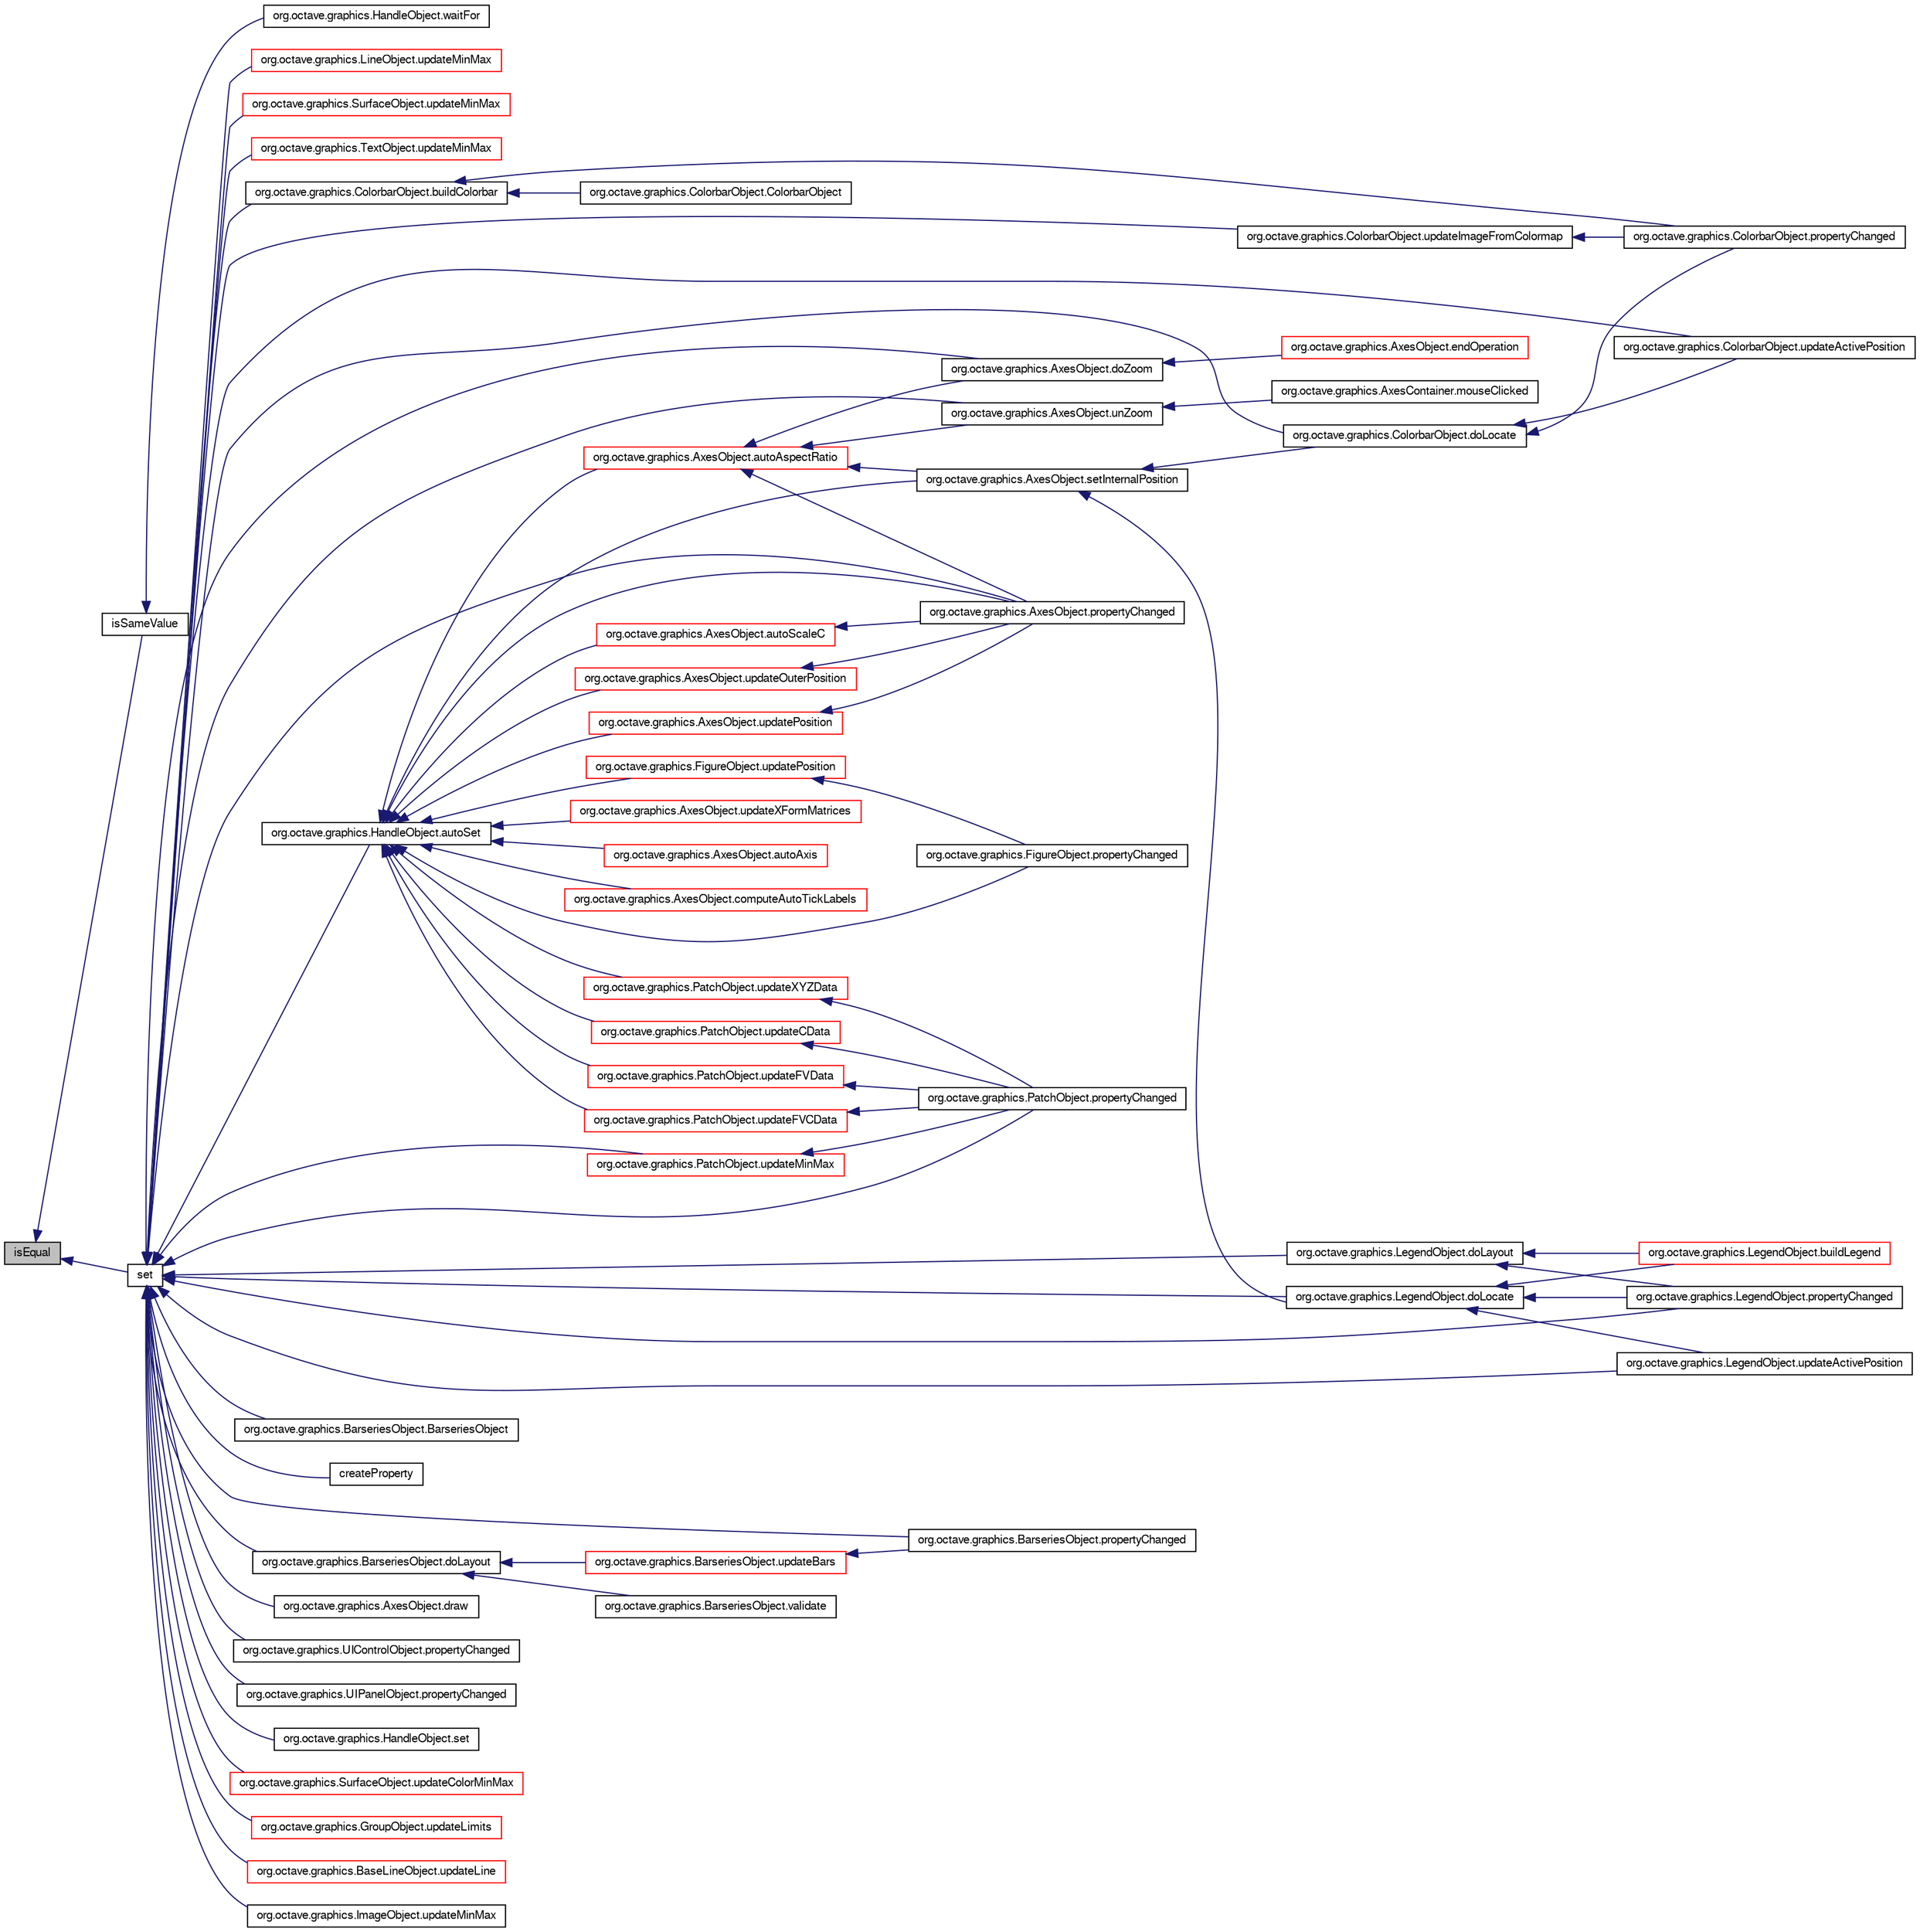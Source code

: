 digraph G
{
  edge [fontname="FreeSans",fontsize="10",labelfontname="FreeSans",labelfontsize="10"];
  node [fontname="FreeSans",fontsize="10",shape=record];
  rankdir="LR";
  Node1 [label="isEqual",height=0.2,width=0.4,color="black", fillcolor="grey75", style="filled" fontcolor="black"];
  Node1 -> Node2 [dir="back",color="midnightblue",fontsize="10",style="solid",fontname="FreeSans"];
  Node2 [label="isSameValue",height=0.2,width=0.4,color="black", fillcolor="white", style="filled",URL="$classorg_1_1octave_1_1graphics_1_1_property.html#a57f1e7099c02300b68e3d4dbd0fecf9c"];
  Node2 -> Node3 [dir="back",color="midnightblue",fontsize="10",style="solid",fontname="FreeSans"];
  Node3 [label="org.octave.graphics.HandleObject.waitFor",height=0.2,width=0.4,color="black", fillcolor="white", style="filled",URL="$classorg_1_1octave_1_1graphics_1_1_handle_object.html#a5c5d4f30302d7d6de182274fcc21dfbc"];
  Node1 -> Node4 [dir="back",color="midnightblue",fontsize="10",style="solid",fontname="FreeSans"];
  Node4 [label="set",height=0.2,width=0.4,color="black", fillcolor="white", style="filled",URL="$classorg_1_1octave_1_1graphics_1_1_property.html#afa1a5457d4b402c51eb58b213de1065f"];
  Node4 -> Node5 [dir="back",color="midnightblue",fontsize="10",style="solid",fontname="FreeSans"];
  Node5 [label="org.octave.graphics.HandleObject.autoSet",height=0.2,width=0.4,color="black", fillcolor="white", style="filled",URL="$classorg_1_1octave_1_1graphics_1_1_handle_object.html#a8d2c5ee6879fc8f2e181270b7ea9e934"];
  Node5 -> Node6 [dir="back",color="midnightblue",fontsize="10",style="solid",fontname="FreeSans"];
  Node6 [label="org.octave.graphics.AxesObject.autoAspectRatio",height=0.2,width=0.4,color="red", fillcolor="white", style="filled",URL="$classorg_1_1octave_1_1graphics_1_1_axes_object.html#a3b96f348814a0162983f78d71d1b38ea"];
  Node6 -> Node7 [dir="back",color="midnightblue",fontsize="10",style="solid",fontname="FreeSans"];
  Node7 [label="org.octave.graphics.AxesObject.doZoom",height=0.2,width=0.4,color="black", fillcolor="white", style="filled",URL="$classorg_1_1octave_1_1graphics_1_1_axes_object.html#ae8c824d97814363fef35b5ed3276d626"];
  Node7 -> Node8 [dir="back",color="midnightblue",fontsize="10",style="solid",fontname="FreeSans"];
  Node8 [label="org.octave.graphics.AxesObject.endOperation",height=0.2,width=0.4,color="red", fillcolor="white", style="filled",URL="$classorg_1_1octave_1_1graphics_1_1_axes_object.html#a5e4f546565f55b188a55cee2548f3bc4"];
  Node6 -> Node9 [dir="back",color="midnightblue",fontsize="10",style="solid",fontname="FreeSans"];
  Node9 [label="org.octave.graphics.AxesObject.propertyChanged",height=0.2,width=0.4,color="black", fillcolor="white", style="filled",URL="$classorg_1_1octave_1_1graphics_1_1_axes_object.html#a15b63fbbc7c3a7ad69eb51e60232e1cb"];
  Node6 -> Node10 [dir="back",color="midnightblue",fontsize="10",style="solid",fontname="FreeSans"];
  Node10 [label="org.octave.graphics.AxesObject.setInternalPosition",height=0.2,width=0.4,color="black", fillcolor="white", style="filled",URL="$classorg_1_1octave_1_1graphics_1_1_axes_object.html#a7623552654335ed9c42976d9f5c79c02"];
  Node10 -> Node11 [dir="back",color="midnightblue",fontsize="10",style="solid",fontname="FreeSans"];
  Node11 [label="org.octave.graphics.ColorbarObject.doLocate",height=0.2,width=0.4,color="black", fillcolor="white", style="filled",URL="$classorg_1_1octave_1_1graphics_1_1_colorbar_object.html#af0ec59e0f5939c1311544166debd60c0"];
  Node11 -> Node12 [dir="back",color="midnightblue",fontsize="10",style="solid",fontname="FreeSans"];
  Node12 [label="org.octave.graphics.ColorbarObject.propertyChanged",height=0.2,width=0.4,color="black", fillcolor="white", style="filled",URL="$classorg_1_1octave_1_1graphics_1_1_colorbar_object.html#a15b63fbbc7c3a7ad69eb51e60232e1cb"];
  Node11 -> Node13 [dir="back",color="midnightblue",fontsize="10",style="solid",fontname="FreeSans"];
  Node13 [label="org.octave.graphics.ColorbarObject.updateActivePosition",height=0.2,width=0.4,color="black", fillcolor="white", style="filled",URL="$classorg_1_1octave_1_1graphics_1_1_colorbar_object.html#ade2f110d5abeb2807c9a26961bf257a0"];
  Node10 -> Node14 [dir="back",color="midnightblue",fontsize="10",style="solid",fontname="FreeSans"];
  Node14 [label="org.octave.graphics.LegendObject.doLocate",height=0.2,width=0.4,color="black", fillcolor="white", style="filled",URL="$classorg_1_1octave_1_1graphics_1_1_legend_object.html#af0ec59e0f5939c1311544166debd60c0"];
  Node14 -> Node15 [dir="back",color="midnightblue",fontsize="10",style="solid",fontname="FreeSans"];
  Node15 [label="org.octave.graphics.LegendObject.buildLegend",height=0.2,width=0.4,color="red", fillcolor="white", style="filled",URL="$classorg_1_1octave_1_1graphics_1_1_legend_object.html#a55d0f84024ef147bc44d045c3f708dcc"];
  Node14 -> Node16 [dir="back",color="midnightblue",fontsize="10",style="solid",fontname="FreeSans"];
  Node16 [label="org.octave.graphics.LegendObject.propertyChanged",height=0.2,width=0.4,color="black", fillcolor="white", style="filled",URL="$classorg_1_1octave_1_1graphics_1_1_legend_object.html#a15b63fbbc7c3a7ad69eb51e60232e1cb"];
  Node14 -> Node17 [dir="back",color="midnightblue",fontsize="10",style="solid",fontname="FreeSans"];
  Node17 [label="org.octave.graphics.LegendObject.updateActivePosition",height=0.2,width=0.4,color="black", fillcolor="white", style="filled",URL="$classorg_1_1octave_1_1graphics_1_1_legend_object.html#ade2f110d5abeb2807c9a26961bf257a0"];
  Node6 -> Node18 [dir="back",color="midnightblue",fontsize="10",style="solid",fontname="FreeSans"];
  Node18 [label="org.octave.graphics.AxesObject.unZoom",height=0.2,width=0.4,color="black", fillcolor="white", style="filled",URL="$classorg_1_1octave_1_1graphics_1_1_axes_object.html#a3808a131f04ccbdf0d1c50f883815dca"];
  Node18 -> Node19 [dir="back",color="midnightblue",fontsize="10",style="solid",fontname="FreeSans"];
  Node19 [label="org.octave.graphics.AxesContainer.mouseClicked",height=0.2,width=0.4,color="black", fillcolor="white", style="filled",URL="$classorg_1_1octave_1_1graphics_1_1_axes_container.html#a45d56bd84238e8b56589dfc732e2b2cf"];
  Node5 -> Node20 [dir="back",color="midnightblue",fontsize="10",style="solid",fontname="FreeSans"];
  Node20 [label="org.octave.graphics.AxesObject.autoAxis",height=0.2,width=0.4,color="red", fillcolor="white", style="filled",URL="$classorg_1_1octave_1_1graphics_1_1_axes_object.html#aa8f75b11e080816b5666a8dd9b7f3bbe"];
  Node5 -> Node21 [dir="back",color="midnightblue",fontsize="10",style="solid",fontname="FreeSans"];
  Node21 [label="org.octave.graphics.AxesObject.autoScaleC",height=0.2,width=0.4,color="red", fillcolor="white", style="filled",URL="$classorg_1_1octave_1_1graphics_1_1_axes_object.html#ac206f5a14be0de4396cd80bf41512b0b"];
  Node21 -> Node9 [dir="back",color="midnightblue",fontsize="10",style="solid",fontname="FreeSans"];
  Node5 -> Node22 [dir="back",color="midnightblue",fontsize="10",style="solid",fontname="FreeSans"];
  Node22 [label="org.octave.graphics.AxesObject.computeAutoTickLabels",height=0.2,width=0.4,color="red", fillcolor="white", style="filled",URL="$classorg_1_1octave_1_1graphics_1_1_axes_object.html#a763ffac5ea21389b906051734236577e"];
  Node5 -> Node23 [dir="back",color="midnightblue",fontsize="10",style="solid",fontname="FreeSans"];
  Node23 [label="org.octave.graphics.FigureObject.propertyChanged",height=0.2,width=0.4,color="black", fillcolor="white", style="filled",URL="$classorg_1_1octave_1_1graphics_1_1_figure_object.html#a15b63fbbc7c3a7ad69eb51e60232e1cb"];
  Node5 -> Node9 [dir="back",color="midnightblue",fontsize="10",style="solid",fontname="FreeSans"];
  Node5 -> Node10 [dir="back",color="midnightblue",fontsize="10",style="solid",fontname="FreeSans"];
  Node5 -> Node24 [dir="back",color="midnightblue",fontsize="10",style="solid",fontname="FreeSans"];
  Node24 [label="org.octave.graphics.PatchObject.updateCData",height=0.2,width=0.4,color="red", fillcolor="white", style="filled",URL="$classorg_1_1octave_1_1graphics_1_1_patch_object.html#ab726cbaa8b924e9f80675a1876ebd3d9"];
  Node24 -> Node25 [dir="back",color="midnightblue",fontsize="10",style="solid",fontname="FreeSans"];
  Node25 [label="org.octave.graphics.PatchObject.propertyChanged",height=0.2,width=0.4,color="black", fillcolor="white", style="filled",URL="$classorg_1_1octave_1_1graphics_1_1_patch_object.html#a15b63fbbc7c3a7ad69eb51e60232e1cb"];
  Node5 -> Node26 [dir="back",color="midnightblue",fontsize="10",style="solid",fontname="FreeSans"];
  Node26 [label="org.octave.graphics.PatchObject.updateFVCData",height=0.2,width=0.4,color="red", fillcolor="white", style="filled",URL="$classorg_1_1octave_1_1graphics_1_1_patch_object.html#afdf655a1927be98c491f938258ff65e2"];
  Node26 -> Node25 [dir="back",color="midnightblue",fontsize="10",style="solid",fontname="FreeSans"];
  Node5 -> Node27 [dir="back",color="midnightblue",fontsize="10",style="solid",fontname="FreeSans"];
  Node27 [label="org.octave.graphics.PatchObject.updateFVData",height=0.2,width=0.4,color="red", fillcolor="white", style="filled",URL="$classorg_1_1octave_1_1graphics_1_1_patch_object.html#a72e1f1a40b0493914712171367ca05ba"];
  Node27 -> Node25 [dir="back",color="midnightblue",fontsize="10",style="solid",fontname="FreeSans"];
  Node5 -> Node28 [dir="back",color="midnightblue",fontsize="10",style="solid",fontname="FreeSans"];
  Node28 [label="org.octave.graphics.AxesObject.updateOuterPosition",height=0.2,width=0.4,color="red", fillcolor="white", style="filled",URL="$classorg_1_1octave_1_1graphics_1_1_axes_object.html#a8fe0a2459edaa25437c87f836a2ec08b"];
  Node28 -> Node9 [dir="back",color="midnightblue",fontsize="10",style="solid",fontname="FreeSans"];
  Node5 -> Node29 [dir="back",color="midnightblue",fontsize="10",style="solid",fontname="FreeSans"];
  Node29 [label="org.octave.graphics.FigureObject.updatePosition",height=0.2,width=0.4,color="red", fillcolor="white", style="filled",URL="$classorg_1_1octave_1_1graphics_1_1_figure_object.html#a37af0b3ac5daed8222a09ab966e57867"];
  Node29 -> Node23 [dir="back",color="midnightblue",fontsize="10",style="solid",fontname="FreeSans"];
  Node5 -> Node30 [dir="back",color="midnightblue",fontsize="10",style="solid",fontname="FreeSans"];
  Node30 [label="org.octave.graphics.AxesObject.updatePosition",height=0.2,width=0.4,color="red", fillcolor="white", style="filled",URL="$classorg_1_1octave_1_1graphics_1_1_axes_object.html#a37af0b3ac5daed8222a09ab966e57867"];
  Node30 -> Node9 [dir="back",color="midnightblue",fontsize="10",style="solid",fontname="FreeSans"];
  Node5 -> Node31 [dir="back",color="midnightblue",fontsize="10",style="solid",fontname="FreeSans"];
  Node31 [label="org.octave.graphics.AxesObject.updateXFormMatrices",height=0.2,width=0.4,color="red", fillcolor="white", style="filled",URL="$classorg_1_1octave_1_1graphics_1_1_axes_object.html#a34754c6f4719a30759b901e99988767d"];
  Node5 -> Node32 [dir="back",color="midnightblue",fontsize="10",style="solid",fontname="FreeSans"];
  Node32 [label="org.octave.graphics.PatchObject.updateXYZData",height=0.2,width=0.4,color="red", fillcolor="white", style="filled",URL="$classorg_1_1octave_1_1graphics_1_1_patch_object.html#ae6ad9a867668095eba91d33655f321db"];
  Node32 -> Node25 [dir="back",color="midnightblue",fontsize="10",style="solid",fontname="FreeSans"];
  Node4 -> Node33 [dir="back",color="midnightblue",fontsize="10",style="solid",fontname="FreeSans"];
  Node33 [label="org.octave.graphics.BarseriesObject.BarseriesObject",height=0.2,width=0.4,color="black", fillcolor="white", style="filled",URL="$classorg_1_1octave_1_1graphics_1_1_barseries_object.html#a50abf61f9991ad3269385b8bcf511738"];
  Node4 -> Node34 [dir="back",color="midnightblue",fontsize="10",style="solid",fontname="FreeSans"];
  Node34 [label="org.octave.graphics.ColorbarObject.buildColorbar",height=0.2,width=0.4,color="black", fillcolor="white", style="filled",URL="$classorg_1_1octave_1_1graphics_1_1_colorbar_object.html#ad7c4335dcdafd88406af75b6478f9cba"];
  Node34 -> Node35 [dir="back",color="midnightblue",fontsize="10",style="solid",fontname="FreeSans"];
  Node35 [label="org.octave.graphics.ColorbarObject.ColorbarObject",height=0.2,width=0.4,color="black", fillcolor="white", style="filled",URL="$classorg_1_1octave_1_1graphics_1_1_colorbar_object.html#a046394702188ee5d3b6354c41d800942"];
  Node34 -> Node12 [dir="back",color="midnightblue",fontsize="10",style="solid",fontname="FreeSans"];
  Node4 -> Node36 [dir="back",color="midnightblue",fontsize="10",style="solid",fontname="FreeSans"];
  Node36 [label="createProperty",height=0.2,width=0.4,color="black", fillcolor="white", style="filled",URL="$classorg_1_1octave_1_1graphics_1_1_property.html#a34e5cdfb0a7c418c7f4c7406d3e4eb19"];
  Node4 -> Node37 [dir="back",color="midnightblue",fontsize="10",style="solid",fontname="FreeSans"];
  Node37 [label="org.octave.graphics.BarseriesObject.doLayout",height=0.2,width=0.4,color="black", fillcolor="white", style="filled",URL="$classorg_1_1octave_1_1graphics_1_1_barseries_object.html#a47e208c762e8bcc4149bd9792d22ff6d"];
  Node37 -> Node38 [dir="back",color="midnightblue",fontsize="10",style="solid",fontname="FreeSans"];
  Node38 [label="org.octave.graphics.BarseriesObject.updateBars",height=0.2,width=0.4,color="red", fillcolor="white", style="filled",URL="$classorg_1_1octave_1_1graphics_1_1_barseries_object.html#a04c92aae0ff7f8ef7d5e8a8c3229d7d0"];
  Node38 -> Node39 [dir="back",color="midnightblue",fontsize="10",style="solid",fontname="FreeSans"];
  Node39 [label="org.octave.graphics.BarseriesObject.propertyChanged",height=0.2,width=0.4,color="black", fillcolor="white", style="filled",URL="$classorg_1_1octave_1_1graphics_1_1_barseries_object.html#a15b63fbbc7c3a7ad69eb51e60232e1cb"];
  Node37 -> Node40 [dir="back",color="midnightblue",fontsize="10",style="solid",fontname="FreeSans"];
  Node40 [label="org.octave.graphics.BarseriesObject.validate",height=0.2,width=0.4,color="black", fillcolor="white", style="filled",URL="$classorg_1_1octave_1_1graphics_1_1_barseries_object.html#a41d45236c37b75848f4b1667a11fb50e"];
  Node4 -> Node41 [dir="back",color="midnightblue",fontsize="10",style="solid",fontname="FreeSans"];
  Node41 [label="org.octave.graphics.LegendObject.doLayout",height=0.2,width=0.4,color="black", fillcolor="white", style="filled",URL="$classorg_1_1octave_1_1graphics_1_1_legend_object.html#abf88fa0b9edf8ede8c6b1bd9e3510d4f"];
  Node41 -> Node15 [dir="back",color="midnightblue",fontsize="10",style="solid",fontname="FreeSans"];
  Node41 -> Node16 [dir="back",color="midnightblue",fontsize="10",style="solid",fontname="FreeSans"];
  Node4 -> Node11 [dir="back",color="midnightblue",fontsize="10",style="solid",fontname="FreeSans"];
  Node4 -> Node14 [dir="back",color="midnightblue",fontsize="10",style="solid",fontname="FreeSans"];
  Node4 -> Node7 [dir="back",color="midnightblue",fontsize="10",style="solid",fontname="FreeSans"];
  Node4 -> Node42 [dir="back",color="midnightblue",fontsize="10",style="solid",fontname="FreeSans"];
  Node42 [label="org.octave.graphics.AxesObject.draw",height=0.2,width=0.4,color="black", fillcolor="white", style="filled",URL="$classorg_1_1octave_1_1graphics_1_1_axes_object.html#ab32dfc3d7e8e042aade84952afa8e098"];
  Node4 -> Node43 [dir="back",color="midnightblue",fontsize="10",style="solid",fontname="FreeSans"];
  Node43 [label="org.octave.graphics.UIControlObject.propertyChanged",height=0.2,width=0.4,color="black", fillcolor="white", style="filled",URL="$classorg_1_1octave_1_1graphics_1_1_u_i_control_object.html#a15b63fbbc7c3a7ad69eb51e60232e1cb"];
  Node4 -> Node44 [dir="back",color="midnightblue",fontsize="10",style="solid",fontname="FreeSans"];
  Node44 [label="org.octave.graphics.UIPanelObject.propertyChanged",height=0.2,width=0.4,color="black", fillcolor="white", style="filled",URL="$classorg_1_1octave_1_1graphics_1_1_u_i_panel_object.html#a15b63fbbc7c3a7ad69eb51e60232e1cb"];
  Node4 -> Node39 [dir="back",color="midnightblue",fontsize="10",style="solid",fontname="FreeSans"];
  Node4 -> Node16 [dir="back",color="midnightblue",fontsize="10",style="solid",fontname="FreeSans"];
  Node4 -> Node25 [dir="back",color="midnightblue",fontsize="10",style="solid",fontname="FreeSans"];
  Node4 -> Node9 [dir="back",color="midnightblue",fontsize="10",style="solid",fontname="FreeSans"];
  Node4 -> Node45 [dir="back",color="midnightblue",fontsize="10",style="solid",fontname="FreeSans"];
  Node45 [label="org.octave.graphics.HandleObject.set",height=0.2,width=0.4,color="black", fillcolor="white", style="filled",URL="$classorg_1_1octave_1_1graphics_1_1_handle_object.html#a4b3b14bcbae3be69c511d317bccbce3c"];
  Node4 -> Node18 [dir="back",color="midnightblue",fontsize="10",style="solid",fontname="FreeSans"];
  Node4 -> Node13 [dir="back",color="midnightblue",fontsize="10",style="solid",fontname="FreeSans"];
  Node4 -> Node17 [dir="back",color="midnightblue",fontsize="10",style="solid",fontname="FreeSans"];
  Node4 -> Node46 [dir="back",color="midnightblue",fontsize="10",style="solid",fontname="FreeSans"];
  Node46 [label="org.octave.graphics.SurfaceObject.updateColorMinMax",height=0.2,width=0.4,color="red", fillcolor="white", style="filled",URL="$classorg_1_1octave_1_1graphics_1_1_surface_object.html#a0283d3f79388b6f3857a6f2d6ab972b6"];
  Node4 -> Node47 [dir="back",color="midnightblue",fontsize="10",style="solid",fontname="FreeSans"];
  Node47 [label="org.octave.graphics.ColorbarObject.updateImageFromColormap",height=0.2,width=0.4,color="black", fillcolor="white", style="filled",URL="$classorg_1_1octave_1_1graphics_1_1_colorbar_object.html#a4b3e7bf033c85b1c0ee0c60c554f6029"];
  Node47 -> Node12 [dir="back",color="midnightblue",fontsize="10",style="solid",fontname="FreeSans"];
  Node4 -> Node48 [dir="back",color="midnightblue",fontsize="10",style="solid",fontname="FreeSans"];
  Node48 [label="org.octave.graphics.GroupObject.updateLimits",height=0.2,width=0.4,color="red", fillcolor="white", style="filled",URL="$classorg_1_1octave_1_1graphics_1_1_group_object.html#afa70872b905ca13f20e197021b7e5380"];
  Node4 -> Node49 [dir="back",color="midnightblue",fontsize="10",style="solid",fontname="FreeSans"];
  Node49 [label="org.octave.graphics.BaseLineObject.updateLine",height=0.2,width=0.4,color="red", fillcolor="white", style="filled",URL="$classorg_1_1octave_1_1graphics_1_1_base_line_object.html#ad3ac8d6066ae0836c103fe23353b0906"];
  Node4 -> Node50 [dir="back",color="midnightblue",fontsize="10",style="solid",fontname="FreeSans"];
  Node50 [label="org.octave.graphics.ImageObject.updateMinMax",height=0.2,width=0.4,color="black", fillcolor="white", style="filled",URL="$classorg_1_1octave_1_1graphics_1_1_image_object.html#a5a7d4ec7a8aa411b67ed0c23bddf5657"];
  Node4 -> Node51 [dir="back",color="midnightblue",fontsize="10",style="solid",fontname="FreeSans"];
  Node51 [label="org.octave.graphics.LineObject.updateMinMax",height=0.2,width=0.4,color="red", fillcolor="white", style="filled",URL="$classorg_1_1octave_1_1graphics_1_1_line_object.html#a5a7d4ec7a8aa411b67ed0c23bddf5657"];
  Node4 -> Node52 [dir="back",color="midnightblue",fontsize="10",style="solid",fontname="FreeSans"];
  Node52 [label="org.octave.graphics.SurfaceObject.updateMinMax",height=0.2,width=0.4,color="red", fillcolor="white", style="filled",URL="$classorg_1_1octave_1_1graphics_1_1_surface_object.html#a5a7d4ec7a8aa411b67ed0c23bddf5657"];
  Node4 -> Node53 [dir="back",color="midnightblue",fontsize="10",style="solid",fontname="FreeSans"];
  Node53 [label="org.octave.graphics.PatchObject.updateMinMax",height=0.2,width=0.4,color="red", fillcolor="white", style="filled",URL="$classorg_1_1octave_1_1graphics_1_1_patch_object.html#a5a7d4ec7a8aa411b67ed0c23bddf5657"];
  Node53 -> Node25 [dir="back",color="midnightblue",fontsize="10",style="solid",fontname="FreeSans"];
  Node4 -> Node54 [dir="back",color="midnightblue",fontsize="10",style="solid",fontname="FreeSans"];
  Node54 [label="org.octave.graphics.TextObject.updateMinMax",height=0.2,width=0.4,color="red", fillcolor="white", style="filled",URL="$classorg_1_1octave_1_1graphics_1_1_text_object.html#a5a7d4ec7a8aa411b67ed0c23bddf5657"];
}
